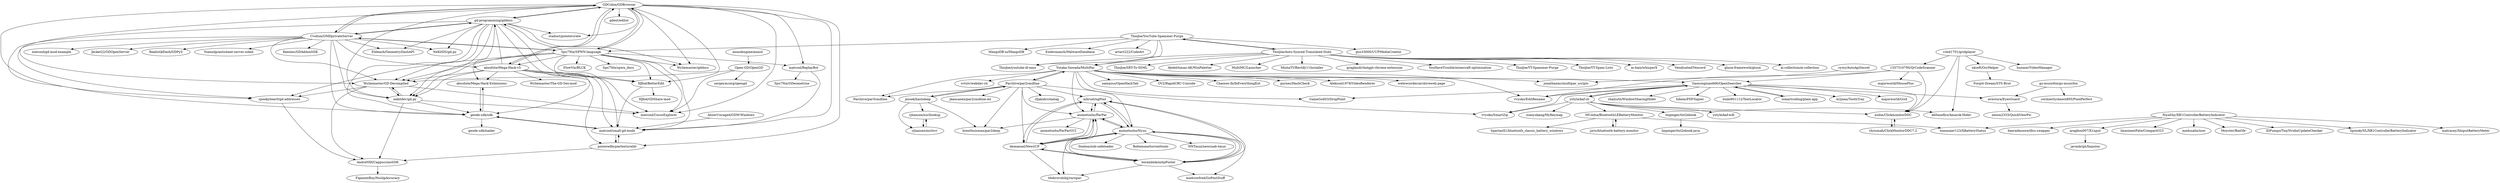 digraph G {
"GDColon/GDBrowser" -> "gd-programming/gddocs"
"GDColon/GDBrowser" -> "Wyliemaster/GD-Decompiled"
"GDColon/GDBrowser" -> "Spu7Nix/SPWN-language"
"GDColon/GDBrowser" -> "nekitdev/gd.py"
"GDColon/GDBrowser" -> "Cvolton/GMDprivateServer"
"GDColon/GDBrowser" -> "absoIute/Mega-Hack-v5"
"GDColon/GDBrowser" -> "gdext/editor"
"GDColon/GDBrowser" -> "poweredbypie/textureldr"
"GDColon/GDBrowser" -> "geode-sdk/sdk"
"GDColon/GDBrowser" -> "matcool/small-gd-mods"
"GDColon/GDBrowser" -> "stadust/pointercrate"
"GDColon/GDBrowser" -> "Wyliemaster/gddocs"
"GDColon/GDBrowser" -> "matcool/ReplayBot"
"GDColon/GDBrowser" -> "HJfod/BetterEdit"
"GDColon/GDBrowser" -> "matcool/CocosExplorer"
"ThioJoe/YouTube-Spammer-Purge" -> "artart222/CodeArt" ["e"=1]
"ThioJoe/YouTube-Spammer-Purge" -> "ThioJoe/Auto-Synced-Translated-Dubs"
"ThioJoe/YouTube-Spammer-Purge" -> "ThioJoe/youtube-dl-easy"
"ThioJoe/YouTube-Spammer-Purge" -> "Yutaka-Sawada/MultiPar"
"ThioJoe/YouTube-Spammer-Purge" -> "gus33000/UUPMediaCreator" ["e"=1]
"ThioJoe/YouTube-Spammer-Purge" -> "MangoDB-io/MangoDB" ["e"=1]
"ThioJoe/YouTube-Spammer-Purge" -> "Spu7Nix/SPWN-language"
"ThioJoe/YouTube-Spammer-Purge" -> "Endermanch/MalwareDatabase" ["e"=1]
"ThioJoe/Auto-Synced-Translated-Dubs" -> "ThioJoe/YT-Spammer-Purge" ["e"=1]
"ThioJoe/Auto-Synced-Translated-Dubs" -> "ThioJoe/YouTube-Spammer-Purge"
"ThioJoe/Auto-Synced-Translated-Dubs" -> "ThioJoe/YT-Spam-Lists"
"ThioJoe/Auto-Synced-Translated-Dubs" -> "ThioJoe/youtube-dl-easy"
"ThioJoe/Auto-Synced-Translated-Dubs" -> "Yutaka-Sawada/MultiPar"
"ThioJoe/Auto-Synced-Translated-Dubs" -> "m-bain/whisperX" ["e"=1]
"ThioJoe/Auto-Synced-Translated-Dubs" -> "Vendicated/Vencord" ["e"=1]
"ThioJoe/Auto-Synced-Translated-Dubs" -> "gluon-framework/gluon" ["e"=1]
"ThioJoe/Auto-Synced-Translated-Dubs" -> "ai-collection/ai-collection" ["e"=1]
"ThioJoe/Auto-Synced-Translated-Dubs" -> "ThioJoe/SRT-To-SSML"
"ThioJoe/Auto-Synced-Translated-Dubs" -> "Abdelrhman-AK/WinPaletter" ["e"=1]
"ThioJoe/Auto-Synced-Translated-Dubs" -> "MultiMC/Launcher" ["e"=1]
"ThioJoe/Auto-Synced-Translated-Dubs" -> "MishaTY/Rectify11Installer" ["e"=1]
"ThioJoe/Auto-Synced-Translated-Dubs" -> "gragland/chatgpt-chrome-extension" ["e"=1]
"ThioJoe/Auto-Synced-Translated-Dubs" -> "YouHaveTrouble/minecraft-optimization" ["e"=1]
"Parchive/par2cmdline" -> "animetosho/ParPar"
"Parchive/par2cmdline" -> "Yutaka-Sawada/MultiPar"
"Parchive/par2cmdline" -> "Parchive/par3cmdline"
"Parchive/par2cmdline" -> "jkansanen/par2cmdline-mt"
"Parchive/par2cmdline" -> "brenthuisman/par2deep"
"Parchive/par2cmdline" -> "jessek/hashdeep"
"Parchive/par2cmdline" -> "animetosho/Nyuu"
"Parchive/par2cmdline" -> "rfjakob/cshatag" ["e"=1]
"Parchive/par2cmdline" -> "demanuel/NewsUP"
"Parchive/par2cmdline" -> "mbruel/ngPost"
"Open-GD/OpenGD" -> "sergeymcorg/opengd"
"Open-GD/OpenGD" -> "Wyliemaster/GD-Decompiled"
"Open-GD/OpenGD" -> "matcool/CocosExplorer"
"jessek/hashdeep" -> "rjhansen/nsrlsvr"
"jessek/hashdeep" -> "rjhansen/nsrllookup"
"jessek/hashdeep" -> "Parchive/par2cmdline"
"jessek/hashdeep" -> "brenthuisman/par2deep"
"Cvolton/GMDprivateServer" -> "gd-programming/gddocs"
"Cvolton/GMDprivateServer" -> "GDColon/GDBrowser"
"Cvolton/GMDprivateServer" -> "absoIute/Mega-Hack-v5"
"Cvolton/GMDprivateServer" -> "Jecket22/GDOpenServer"
"Cvolton/GMDprivateServer" -> "Spu7Nix/SPWN-language"
"Cvolton/GMDprivateServer" -> "nekitdev/gd.py"
"Cvolton/GMDprivateServer" -> "RealistikDash/GDPyS"
"Cvolton/GMDprivateServer" -> "Wyliemaster/GD-Decompiled"
"Cvolton/GMDprivateServer" -> "Folleach/GeometryDashAPI"
"Cvolton/GMDprivateServer" -> "spookybear0/gd-addresses"
"Cvolton/GMDprivateServer" -> "NeKitDS/gd.py"
"Cvolton/GMDprivateServer" -> "geode-sdk/sdk"
"Cvolton/GMDprivateServer" -> "Yoanndp/anticheat-server-sided"
"Cvolton/GMDprivateServer" -> "Keenlos/GDAddonSDK"
"Cvolton/GMDprivateServer" -> "matcool/gd-mod-example"
"go-musicfox/go-musicfox" -> "cormiertyshawn895/PixelPerfect" ["e"=1]
"go-musicfox/go-musicfox" -> "avestura/EyesGuard"
"matcool/small-gd-mods" -> "poweredbypie/textureldr"
"matcool/small-gd-mods" -> "geode-sdk/sdk"
"Yutaka-Sawada/MultiPar" -> "Parchive/par2cmdline"
"Yutaka-Sawada/MultiPar" -> "vvyoko/EditRename"
"Yutaka-Sawada/MultiPar" -> "animetosho/ParPar"
"Yutaka-Sawada/MultiPar" -> "Parchive/par3cmdline"
"Yutaka-Sawada/MultiPar" -> "namazso/OpenHashTab" ["e"=1]
"Yutaka-Sawada/MultiPar" -> "Gaoyongxian666/OpenSearcher"
"Yutaka-Sawada/MultiPar" -> "OV2/RapidCRC-Unicode"
"Yutaka-Sawada/MultiPar" -> "Chaoses-Ib/IbEverythingExt" ["e"=1]
"Yutaka-Sawada/MultiPar" -> "gurnec/HashCheck" ["e"=1]
"Yutaka-Sawada/MultiPar" -> "vvyoko/SmartZip" ["e"=1]
"Yutaka-Sawada/MultiPar" -> "Aleksoid1978/VideoRenderer" ["e"=1]
"Yutaka-Sawada/MultiPar" -> "webrecorder/archiveweb.page" ["e"=1]
"Yutaka-Sawada/MultiPar" -> "jonathanmc/multipar_scripts"
"Yutaka-Sawada/MultiPar" -> "svtslv/webdav-cli"
"Yutaka-Sawada/MultiPar" -> "GameGodS3/DropPoint" ["e"=1]
"vzhd1701/gridplayer" -> "nubix/ClickmonitorDDC"
"vzhd1701/gridplayer" -> "hunmer/VideoManager"
"vzhd1701/gridplayer" -> "1357310795/QrCodeScanner"
"vzhd1701/gridplayer" -> "deltazefiro/Amarok-Hider" ["e"=1]
"vzhd1701/gridplayer" -> "xksoft/OcrHelper"
"NiyaShy/XB1ControllerBatteryIndicator" -> "SpoinkyNL/XB1ControllerBatteryIndicator"
"NiyaShy/XB1ControllerBatteryIndicator" -> "tommaier123/XBatteryStatus"
"NiyaShy/XB1ControllerBatteryIndicator" -> "matracey/XInputBatteryMeter"
"NiyaShy/XB1ControllerBatteryIndicator" -> "beeradmoore/dlss-swapper" ["e"=1]
"NiyaShy/XB1ControllerBatteryIndicator" -> "araghon007/X1nput"
"NiyaShy/XB1ControllerBatteryIndicator" -> "ImminentFate/CompactGUI" ["e"=1]
"NiyaShy/XB1ControllerBatteryIndicator" -> "medusalix/xow" ["e"=1]
"NiyaShy/XB1ControllerBatteryIndicator" -> "Moyster/BaiGfe" ["e"=1]
"NiyaShy/XB1ControllerBatteryIndicator" -> "ElPumpo/TinyNvidiaUpdateChecker" ["e"=1]
"MUedsa/BluetoothLEBatteryMonitor" -> "joric/bluetooth-battery-monitor"
"MUedsa/BluetoothLEBatteryMonitor" -> "SpartanX1/bluetooth_classic_battery_windows"
"MUedsa/BluetoothLEBatteryMonitor" -> "tommaier123/XBatteryStatus"
"ystyle/kaf-cli" -> "Gaoyongxian666/OpenSearcher"
"ystyle/kaf-cli" -> "deltazefiro/Amarok-Hider" ["e"=1]
"ystyle/kaf-cli" -> "vvyoko/SmartZip" ["e"=1]
"ystyle/kaf-cli" -> "xianyukang/MyKeymap" ["e"=1]
"ystyle/kaf-cli" -> "MUedsa/BluetoothLEBatteryMonitor"
"ystyle/kaf-cli" -> "linpinger/txt2ebook"
"ystyle/kaf-cli" -> "nubix/ClickmonitorDDC"
"ystyle/kaf-cli" -> "ystyle/kaf-wifi"
"mbruel/ngPost" -> "boranblok/nntpPoster"
"mbruel/ngPost" -> "animetosho/Nyuu"
"mbruel/ngPost" -> "demanuel/NewsUP"
"mbruel/ngPost" -> "animetosho/ParPar"
"xksoft/OcrHelper" -> "Forgot-Dream/STS-Bcut"
"araghon007/X1nput" -> "javaskript/Impulse"
"axmolengine/axmol" -> "Open-GD/OpenGD"
"Spu7Nix/SPWN-language" -> "GDColon/GDBrowser"
"Spu7Nix/SPWN-language" -> "gd-programming/gddocs"
"Spu7Nix/SPWN-language" -> "HJfod/BetterEdit"
"Spu7Nix/SPWN-language" -> "Wyliemaster/GD-Decompiled"
"Spu7Nix/SPWN-language" -> "FlowVix/BLCK"
"Spu7Nix/SPWN-language" -> "absoIute/Mega-Hack-v5"
"Spu7Nix/SPWN-language" -> "Spu7Nix/spwn_docs"
"Spu7Nix/SPWN-language" -> "matcool/small-gd-mods"
"Spu7Nix/SPWN-language" -> "matcool/ReplayBot"
"Spu7Nix/SPWN-language" -> "geode-sdk/sdk"
"Spu7Nix/SPWN-language" -> "Cvolton/GMDprivateServer"
"Spu7Nix/SPWN-language" -> "spookybear0/gd-addresses"
"Spu7Nix/SPWN-language" -> "nekitdev/gd.py"
"Spu7Nix/SPWN-language" -> "Wyliemaster/gddocs"
"Spu7Nix/SPWN-language" -> "matcool/CocosExplorer"
"1357310795/QrCodeScanner" -> "nubix/ClickmonitorDDC"
"1357310795/QrCodeScanner" -> "vvyoko/EditRename"
"1357310795/QrCodeScanner" -> "majorworld/MousePlus" ["e"=1]
"1357310795/QrCodeScanner" -> "Gaoyongxian666/OpenSearcher"
"Gaoyongxian666/OpenSearcher" -> "liulei901112/TextLocator"
"Gaoyongxian666/OpenSearcher" -> "ystyle/kaf-cli"
"Gaoyongxian666/OpenSearcher" -> "ismartcoding/plain-app"
"Gaoyongxian666/OpenSearcher" -> "m2jean/ToothTray"
"Gaoyongxian666/OpenSearcher" -> "majorworld/Grid" ["e"=1]
"Gaoyongxian666/OpenSearcher" -> "vvyoko/EditRename"
"Gaoyongxian666/OpenSearcher" -> "vvyoko/SmartZip" ["e"=1]
"Gaoyongxian666/OpenSearcher" -> "avestura/EyesGuard"
"Gaoyongxian666/OpenSearcher" -> "nubix/ClickmonitorDDC"
"Gaoyongxian666/OpenSearcher" -> "GameGodS3/DropPoint" ["e"=1]
"Gaoyongxian666/OpenSearcher" -> "shalzuth/WindowSharingHider"
"Gaoyongxian666/OpenSearcher" -> "hibem/PDFSigner" ["e"=1]
"avestura/EyesGuard" -> "xenon2333/QuickViewPic"
"absoIute/Mega-Hack-v5" -> "Wyliemaster/GD-Decompiled"
"absoIute/Mega-Hack-v5" -> "poweredbypie/textureldr"
"absoIute/Mega-Hack-v5" -> "matcool/small-gd-mods"
"absoIute/Mega-Hack-v5" -> "HJfod/BetterEdit"
"absoIute/Mega-Hack-v5" -> "GDColon/GDBrowser"
"absoIute/Mega-Hack-v5" -> "gd-programming/gddocs"
"absoIute/Mega-Hack-v5" -> "absoIute/Mega-Hack-Extensions"
"absoIute/Mega-Hack-v5" -> "nekitdev/gd.py"
"absoIute/Mega-Hack-v5" -> "matcool/CocosExplorer"
"absoIute/Mega-Hack-v5" -> "Wyliemaster/The-GD-Sex-mod"
"gd-programming/gddocs" -> "NeKitDS/gd.py"
"gd-programming/gddocs" -> "GDColon/GDBrowser"
"gd-programming/gddocs" -> "nekitdev/gd.py"
"gd-programming/gddocs" -> "Wyliemaster/GD-Decompiled"
"gd-programming/gddocs" -> "geode-sdk/sdk"
"gd-programming/gddocs" -> "Wyliemaster/gddocs"
"gd-programming/gddocs" -> "spookybear0/gd-addresses"
"gd-programming/gddocs" -> "absoIute/Mega-Hack-Extensions"
"gd-programming/gddocs" -> "Cvolton/GMDprivateServer"
"gd-programming/gddocs" -> "Folleach/GeometryDashAPI"
"gd-programming/gddocs" -> "matcool/small-gd-mods"
"gd-programming/gddocs" -> "HJfod/BetterEdit"
"gd-programming/gddocs" -> "stadust/pointercrate"
"linpinger/txt2ebook" -> "linpinger/txt2ebook-java"
"chrismah/ClickMonitorDDC7.2" -> "nubix/ClickmonitorDDC"
"demanuel/NewsUP" -> "animetosho/Nyuu"
"demanuel/NewsUP" -> "boranblok/nntpPoster"
"demanuel/NewsUP" -> "animetosho/ParPar"
"demanuel/NewsUP" -> "mbruel/ngPost"
"demanuel/NewsUP" -> "tdobrovolskij/rarnpar"
"matcool/ReplayBot" -> "matcool/small-gd-mods"
"matcool/ReplayBot" -> "Spu7Nix/GDeometrize"
"nubix/ClickmonitorDDC" -> "chrismah/ClickMonitorDDC7.2"
"animetosho/Nyuu" -> "demanuel/NewsUP"
"animetosho/Nyuu" -> "animetosho/ParPar"
"animetosho/Nyuu" -> "boranblok/nntpPoster"
"animetosho/Nyuu" -> "mbruel/ngPost"
"animetosho/Nyuu" -> "NNTmux/newznab-tmux" ["e"=1]
"animetosho/Nyuu" -> "madcowfred/GoPostStuff"
"animetosho/Nyuu" -> "0xelion/nzb-safeloader"
"animetosho/Nyuu" -> "tdobrovolskij/rarnpar"
"animetosho/Nyuu" -> "fbdtemme/torrenttools" ["e"=1]
"animetosho/ParPar" -> "animetosho/Nyuu"
"animetosho/ParPar" -> "demanuel/NewsUP"
"animetosho/ParPar" -> "boranblok/nntpPoster"
"animetosho/ParPar" -> "mbruel/ngPost"
"animetosho/ParPar" -> "animetosho/ParParGUI"
"animetosho/ParPar" -> "brenthuisman/par2deep"
"boranblok/nntpPoster" -> "demanuel/NewsUP"
"boranblok/nntpPoster" -> "animetosho/Nyuu"
"boranblok/nntpPoster" -> "mbruel/ngPost"
"boranblok/nntpPoster" -> "animetosho/ParPar"
"boranblok/nntpPoster" -> "tdobrovolskij/rarnpar"
"boranblok/nntpPoster" -> "madcowfred/GoPostStuff"
"Wyliemaster/GD-Decompiled" -> "spookybear0/gd-addresses"
"Wyliemaster/GD-Decompiled" -> "matcool/CocosExplorer"
"Wyliemaster/GD-Decompiled" -> "nekitdev/gd.py"
"Wyliemaster/GD-Decompiled" -> "AndreNIH/CappuccinoSDK"
"joric/bluetooth-battery-monitor" -> "MUedsa/BluetoothLEBatteryMonitor"
"AlizerUncaged/GDM-Windows" -> "matcool/small-gd-mods"
"rjhansen/nsrlsvr" -> "rjhansen/nsrllookup"
"nekitdev/gd.py" -> "matcool/CocosExplorer"
"nekitdev/gd.py" -> "geode-sdk/sdk"
"nekitdev/gd.py" -> "Wyliemaster/GD-Decompiled"
"nekitdev/gd.py" -> "AndreNIH/CappuccinoSDK"
"ismartcoding/plain-app" -> "Gaoyongxian666/OpenSearcher"
"geode-sdk/sdk" -> "absoIute/Mega-Hack-Extensions"
"geode-sdk/sdk" -> "geode-sdk/loader"
"geode-sdk/sdk" -> "matcool/small-gd-mods"
"spookybear0/gd-addresses" -> "AndreNIH/CappuccinoSDK"
"AndreNIH/CappuccinoSDK" -> "FigmentBoy/NoclipAccuracy"
"HJfod/BetterEdit" -> "matcool/small-gd-mods"
"HJfod/BetterEdit" -> "HJfod/GDShare-mod"
"rjhansen/nsrllookup" -> "rjhansen/nsrlsvr"
"poweredbypie/textureldr" -> "matcool/small-gd-mods"
"poweredbypie/textureldr" -> "AndreNIH/CappuccinoSDK"
"absoIute/Mega-Hack-Extensions" -> "geode-sdk/sdk"
"cywy/AutoApiSecret" -> "jonathanmc/multipar_scripts"
"GDColon/GDBrowser" ["l"="-34.276,-21.391"]
"gd-programming/gddocs" ["l"="-34.265,-21.38"]
"Wyliemaster/GD-Decompiled" ["l"="-34.237,-21.396"]
"Spu7Nix/SPWN-language" ["l"="-34.282,-21.416"]
"nekitdev/gd.py" ["l"="-34.25,-21.39"]
"Cvolton/GMDprivateServer" ["l"="-34.247,-21.372"]
"absoIute/Mega-Hack-v5" ["l"="-34.261,-21.399"]
"gdext/editor" ["l"="-34.31,-21.37"]
"poweredbypie/textureldr" ["l"="-34.266,-21.409"]
"geode-sdk/sdk" ["l"="-34.282,-21.377"]
"matcool/small-gd-mods" ["l"="-34.29,-21.398"]
"stadust/pointercrate" ["l"="-34.288,-21.358"]
"Wyliemaster/gddocs" ["l"="-34.297,-21.387"]
"matcool/ReplayBot" ["l"="-34.31,-21.407"]
"HJfod/BetterEdit" ["l"="-34.263,-21.421"]
"matcool/CocosExplorer" ["l"="-34.243,-21.412"]
"ThioJoe/YouTube-Spammer-Purge" ["l"="-34.361,-21.515"]
"artart222/CodeArt" ["l"="-11.252,-20.559"]
"ThioJoe/Auto-Synced-Translated-Dubs" ["l"="-34.396,-21.535"]
"ThioJoe/youtube-dl-easy" ["l"="-34.385,-21.504"]
"Yutaka-Sawada/MultiPar" ["l"="-34.435,-21.606"]
"gus33000/UUPMediaCreator" ["l"="-28.106,-17.655"]
"MangoDB-io/MangoDB" ["l"="32.428,-26.358"]
"Endermanch/MalwareDatabase" ["l"="-10.129,-43.86"]
"ThioJoe/YT-Spammer-Purge" ["l"="-28.441,-21.538"]
"ThioJoe/YT-Spam-Lists" ["l"="-34.424,-21.52"]
"m-bain/whisperX" ["l"="27.019,31.35"]
"Vendicated/Vencord" ["l"="-44.333,7.212"]
"gluon-framework/gluon" ["l"="29.228,-27.235"]
"ai-collection/ai-collection" ["l"="6.572,-24.406"]
"ThioJoe/SRT-To-SSML" ["l"="-34.408,-21.51"]
"Abdelrhman-AK/WinPaletter" ["l"="-28.089,-17.665"]
"MultiMC/Launcher" ["l"="-43.771,9.703"]
"MishaTY/Rectify11Installer" ["l"="-28.118,-17.707"]
"gragland/chatgpt-chrome-extension" ["l"="26.809,31.015"]
"YouHaveTrouble/minecraft-optimization" ["l"="-43.544,9.672"]
"Parchive/par2cmdline" ["l"="-34.42,-21.666"]
"animetosho/ParPar" ["l"="-34.447,-21.672"]
"Parchive/par3cmdline" ["l"="-34.423,-21.636"]
"jkansanen/par2cmdline-mt" ["l"="-34.389,-21.665"]
"brenthuisman/par2deep" ["l"="-34.413,-21.691"]
"jessek/hashdeep" ["l"="-34.389,-21.707"]
"animetosho/Nyuu" ["l"="-34.452,-21.702"]
"rfjakob/cshatag" ["l"="-35.006,-23.442"]
"demanuel/NewsUP" ["l"="-34.456,-21.683"]
"mbruel/ngPost" ["l"="-34.439,-21.689"]
"Open-GD/OpenGD" ["l"="-34.199,-21.409"]
"sergeymcorg/opengd" ["l"="-34.175,-21.398"]
"rjhansen/nsrlsvr" ["l"="-34.38,-21.739"]
"rjhansen/nsrllookup" ["l"="-34.362,-21.732"]
"Jecket22/GDOpenServer" ["l"="-34.223,-21.341"]
"RealistikDash/GDPyS" ["l"="-34.242,-21.333"]
"Folleach/GeometryDashAPI" ["l"="-34.249,-21.351"]
"spookybear0/gd-addresses" ["l"="-34.246,-21.402"]
"NeKitDS/gd.py" ["l"="-34.263,-21.348"]
"Yoanndp/anticheat-server-sided" ["l"="-34.227,-21.356"]
"Keenlos/GDAddonSDK" ["l"="-34.218,-21.371"]
"matcool/gd-mod-example" ["l"="-34.21,-21.357"]
"go-musicfox/go-musicfox" ["l"="-34.618,-21.661"]
"cormiertyshawn895/PixelPerfect" ["l"="-47.415,-1.523"]
"avestura/EyesGuard" ["l"="-34.583,-21.632"]
"vvyoko/EditRename" ["l"="-34.494,-21.594"]
"namazso/OpenHashTab" ["l"="-27.768,-17.609"]
"Gaoyongxian666/OpenSearcher" ["l"="-34.522,-21.595"]
"OV2/RapidCRC-Unicode" ["l"="-34.421,-21.578"]
"Chaoses-Ib/IbEverythingExt" ["l"="-27.655,-17.781"]
"gurnec/HashCheck" ["l"="-27.848,-17.515"]
"vvyoko/SmartZip" ["l"="-27.663,-17.894"]
"Aleksoid1978/VideoRenderer" ["l"="-27.838,-17.406"]
"webrecorder/archiveweb.page" ["l"="25.485,-19.881"]
"jonathanmc/multipar_scripts" ["l"="-34.413,-21.614"]
"svtslv/webdav-cli" ["l"="-34.463,-21.624"]
"GameGodS3/DropPoint" ["l"="-27.698,-17.888"]
"vzhd1701/gridplayer" ["l"="-34.583,-21.538"]
"nubix/ClickmonitorDDC" ["l"="-34.534,-21.55"]
"hunmer/VideoManager" ["l"="-34.623,-21.54"]
"1357310795/QrCodeScanner" ["l"="-34.542,-21.57"]
"deltazefiro/Amarok-Hider" ["l"="-28.539,-21.975"]
"xksoft/OcrHelper" ["l"="-34.613,-21.503"]
"NiyaShy/XB1ControllerBatteryIndicator" ["l"="-34.262,-21.65"]
"SpoinkyNL/XB1ControllerBatteryIndicator" ["l"="-34.241,-21.668"]
"tommaier123/XBatteryStatus" ["l"="-34.318,-21.624"]
"matracey/XInputBatteryMeter" ["l"="-34.262,-21.682"]
"beeradmoore/dlss-swapper" ["l"="-28.109,-17.374"]
"araghon007/X1nput" ["l"="-34.219,-21.65"]
"ImminentFate/CompactGUI" ["l"="-28.024,-17.47"]
"medusalix/xow" ["l"="-34.731,3.776"]
"Moyster/BaiGfe" ["l"="-28.172,-17.344"]
"ElPumpo/TinyNvidiaUpdateChecker" ["l"="-28.135,-17.39"]
"MUedsa/BluetoothLEBatteryMonitor" ["l"="-34.383,-21.597"]
"joric/bluetooth-battery-monitor" ["l"="-34.361,-21.607"]
"SpartanX1/bluetooth_classic_battery_windows" ["l"="-34.36,-21.586"]
"ystyle/kaf-cli" ["l"="-34.483,-21.568"]
"xianyukang/MyKeymap" ["l"="-46.834,-0.815"]
"linpinger/txt2ebook" ["l"="-34.487,-21.526"]
"ystyle/kaf-wifi" ["l"="-34.472,-21.55"]
"boranblok/nntpPoster" ["l"="-34.464,-21.691"]
"Forgot-Dream/STS-Bcut" ["l"="-34.633,-21.487"]
"javaskript/Impulse" ["l"="-34.198,-21.653"]
"axmolengine/axmol" ["l"="-34.166,-21.421"]
"FlowVix/BLCK" ["l"="-34.285,-21.446"]
"Spu7Nix/spwn_docs" ["l"="-34.305,-21.437"]
"majorworld/MousePlus" ["l"="-27.628,-17.821"]
"liulei901112/TextLocator" ["l"="-34.516,-21.624"]
"ismartcoding/plain-app" ["l"="-34.547,-21.609"]
"m2jean/ToothTray" ["l"="-34.567,-21.591"]
"majorworld/Grid" ["l"="-27.76,-17.846"]
"shalzuth/WindowSharingHider" ["l"="-34.538,-21.63"]
"hibem/PDFSigner" ["l"="-27.596,-17.996"]
"xenon2333/QuickViewPic" ["l"="-34.61,-21.629"]
"absoIute/Mega-Hack-Extensions" ["l"="-34.273,-21.365"]
"Wyliemaster/The-GD-Sex-mod" ["l"="-34.243,-21.426"]
"linpinger/txt2ebook-java" ["l"="-34.491,-21.503"]
"chrismah/ClickMonitorDDC7.2" ["l"="-34.539,-21.525"]
"tdobrovolskij/rarnpar" ["l"="-34.476,-21.701"]
"Spu7Nix/GDeometrize" ["l"="-34.333,-21.413"]
"NNTmux/newznab-tmux" ["l"="-34.491,-23.356"]
"madcowfred/GoPostStuff" ["l"="-34.474,-21.716"]
"0xelion/nzb-safeloader" ["l"="-34.456,-21.73"]
"fbdtemme/torrenttools" ["l"="-34.583,-22.108"]
"animetosho/ParParGUI" ["l"="-34.465,-21.663"]
"AndreNIH/CappuccinoSDK" ["l"="-34.231,-21.412"]
"AlizerUncaged/GDM-Windows" ["l"="-34.33,-21.385"]
"geode-sdk/loader" ["l"="-34.302,-21.355"]
"FigmentBoy/NoclipAccuracy" ["l"="-34.215,-21.428"]
"HJfod/GDShare-mod" ["l"="-34.25,-21.449"]
"cywy/AutoApiSecret" ["l"="-34.4,-21.621"]
}